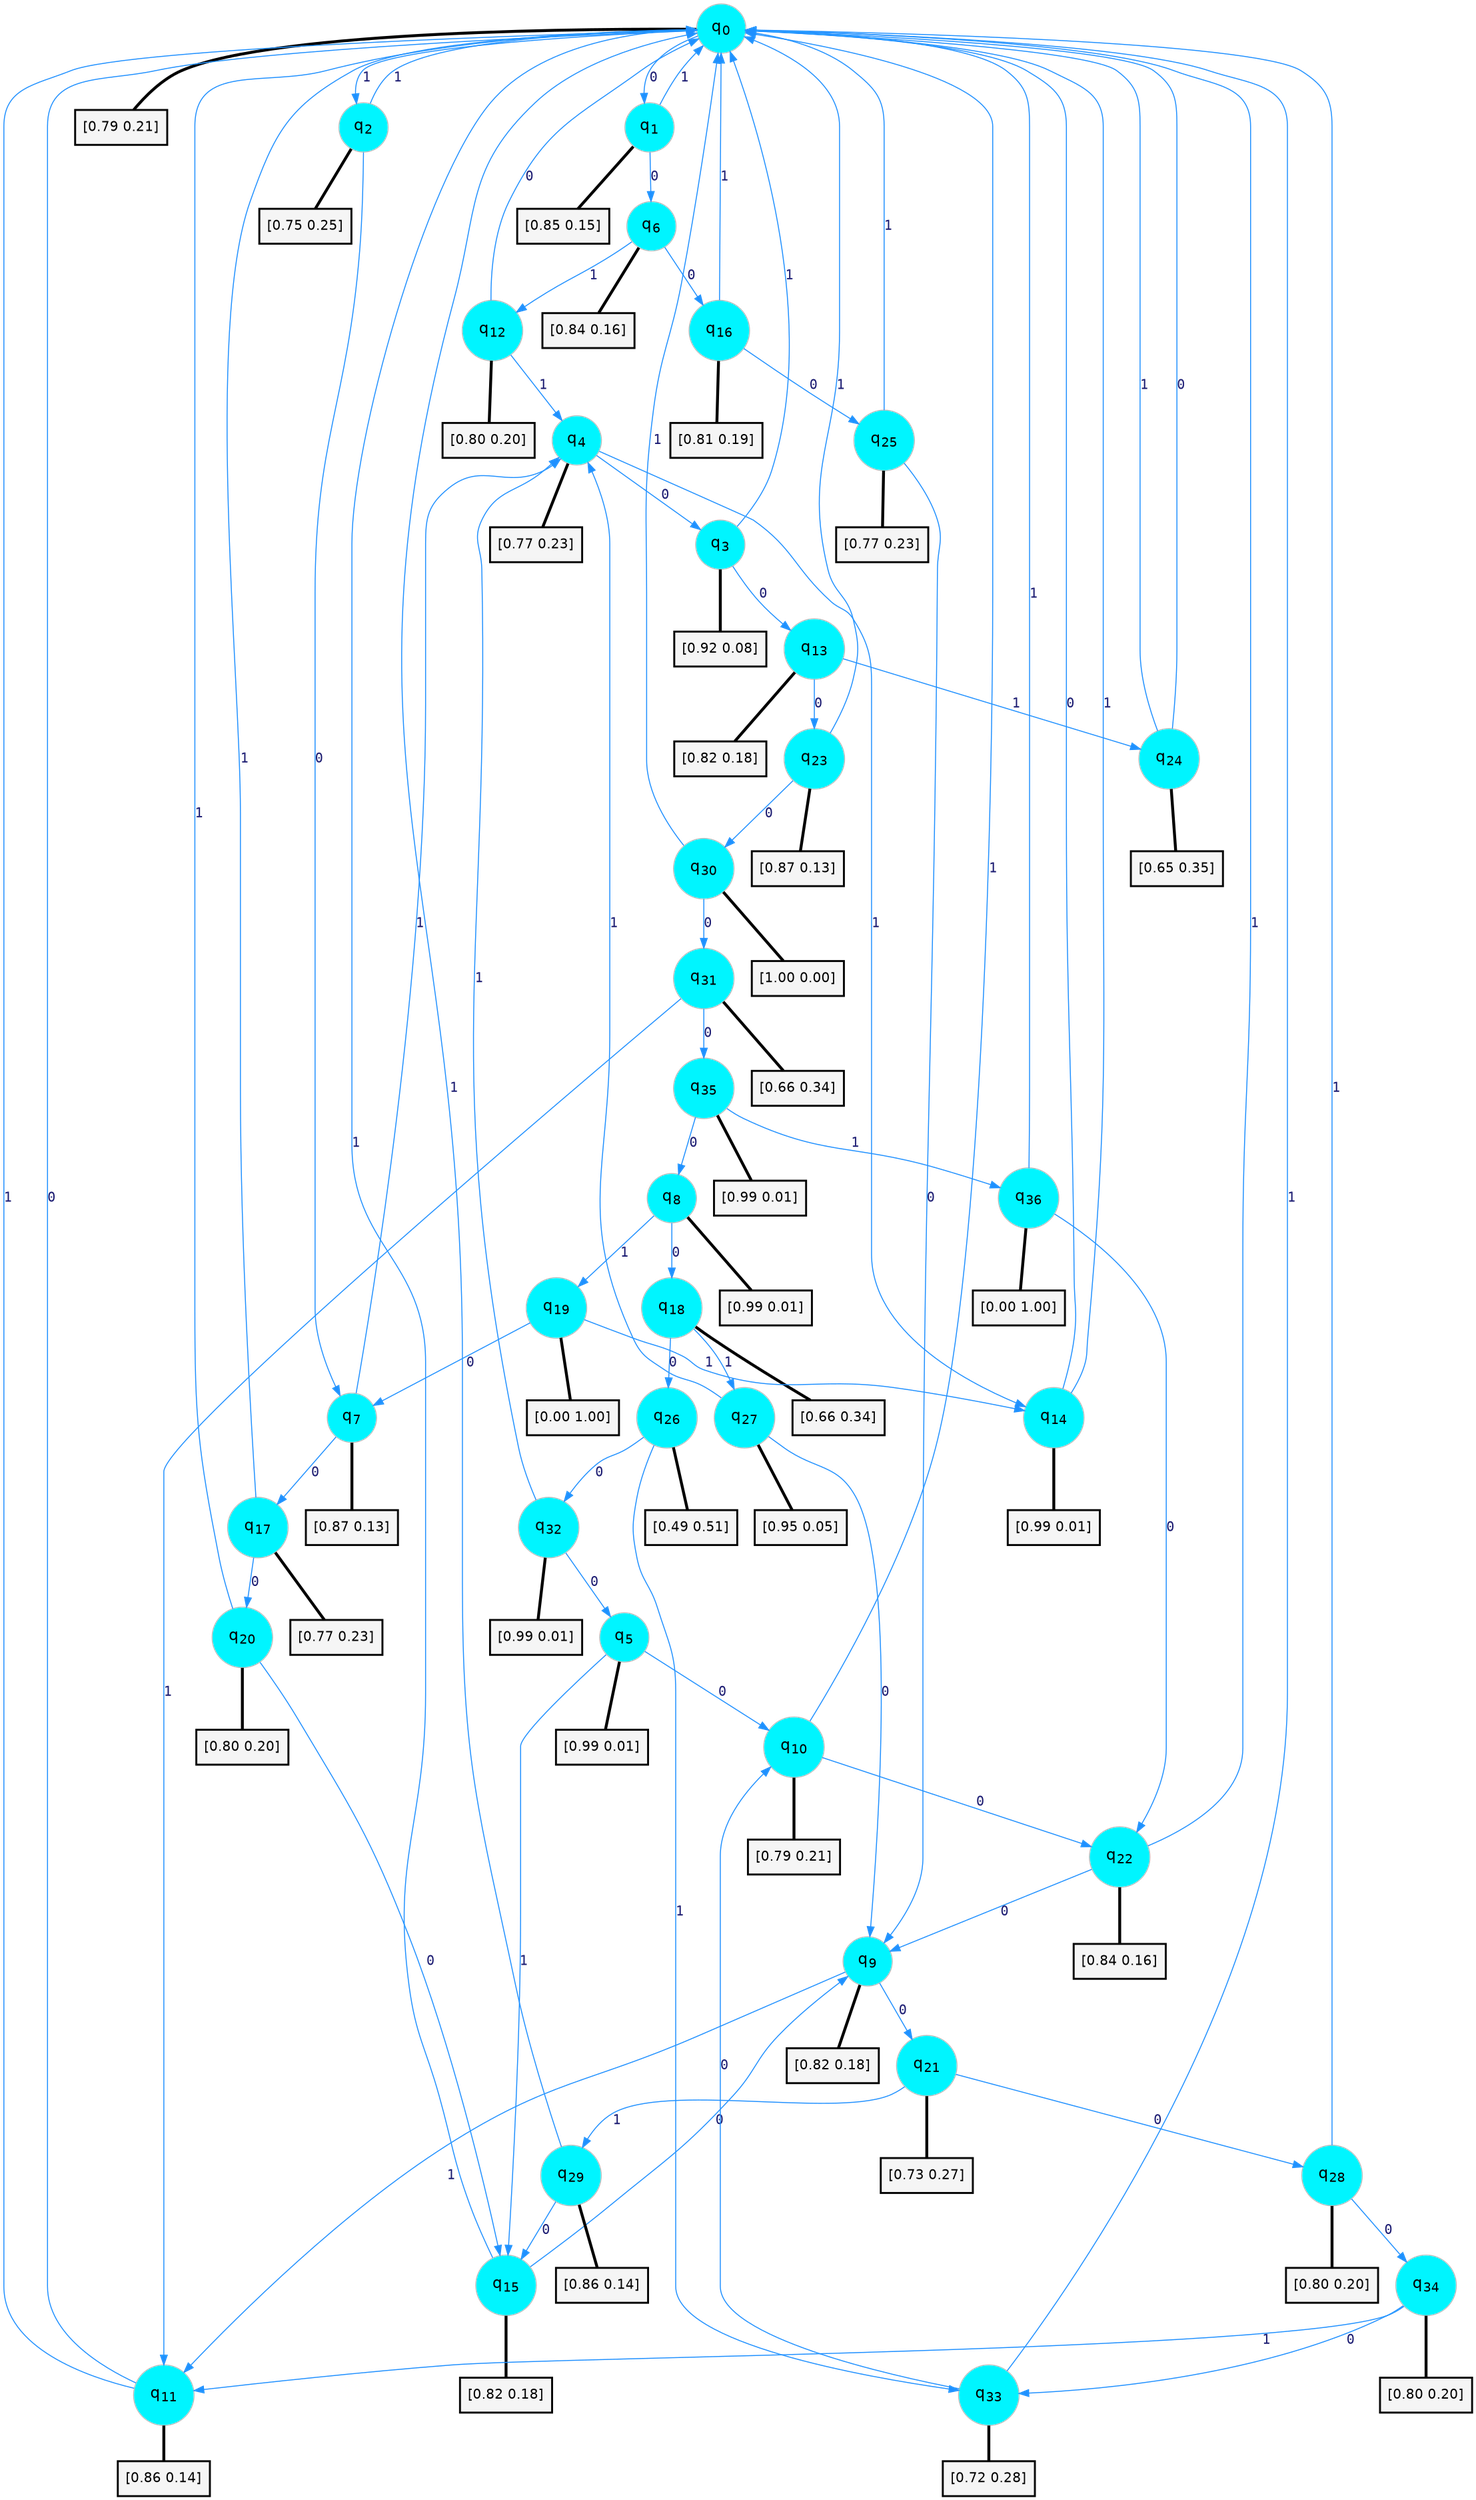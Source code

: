 digraph G {
graph [
bgcolor=transparent, dpi=300, rankdir=TD, size="40,25"];
node [
color=gray, fillcolor=turquoise1, fontcolor=black, fontname=Helvetica, fontsize=16, fontweight=bold, shape=circle, style=filled];
edge [
arrowsize=1, color=dodgerblue1, fontcolor=midnightblue, fontname=courier, fontweight=bold, penwidth=1, style=solid, weight=20];
0[label=<q<SUB>0</SUB>>];
1[label=<q<SUB>1</SUB>>];
2[label=<q<SUB>2</SUB>>];
3[label=<q<SUB>3</SUB>>];
4[label=<q<SUB>4</SUB>>];
5[label=<q<SUB>5</SUB>>];
6[label=<q<SUB>6</SUB>>];
7[label=<q<SUB>7</SUB>>];
8[label=<q<SUB>8</SUB>>];
9[label=<q<SUB>9</SUB>>];
10[label=<q<SUB>10</SUB>>];
11[label=<q<SUB>11</SUB>>];
12[label=<q<SUB>12</SUB>>];
13[label=<q<SUB>13</SUB>>];
14[label=<q<SUB>14</SUB>>];
15[label=<q<SUB>15</SUB>>];
16[label=<q<SUB>16</SUB>>];
17[label=<q<SUB>17</SUB>>];
18[label=<q<SUB>18</SUB>>];
19[label=<q<SUB>19</SUB>>];
20[label=<q<SUB>20</SUB>>];
21[label=<q<SUB>21</SUB>>];
22[label=<q<SUB>22</SUB>>];
23[label=<q<SUB>23</SUB>>];
24[label=<q<SUB>24</SUB>>];
25[label=<q<SUB>25</SUB>>];
26[label=<q<SUB>26</SUB>>];
27[label=<q<SUB>27</SUB>>];
28[label=<q<SUB>28</SUB>>];
29[label=<q<SUB>29</SUB>>];
30[label=<q<SUB>30</SUB>>];
31[label=<q<SUB>31</SUB>>];
32[label=<q<SUB>32</SUB>>];
33[label=<q<SUB>33</SUB>>];
34[label=<q<SUB>34</SUB>>];
35[label=<q<SUB>35</SUB>>];
36[label=<q<SUB>36</SUB>>];
37[label="[0.79 0.21]", shape=box,fontcolor=black, fontname=Helvetica, fontsize=14, penwidth=2, fillcolor=whitesmoke,color=black];
38[label="[0.85 0.15]", shape=box,fontcolor=black, fontname=Helvetica, fontsize=14, penwidth=2, fillcolor=whitesmoke,color=black];
39[label="[0.75 0.25]", shape=box,fontcolor=black, fontname=Helvetica, fontsize=14, penwidth=2, fillcolor=whitesmoke,color=black];
40[label="[0.92 0.08]", shape=box,fontcolor=black, fontname=Helvetica, fontsize=14, penwidth=2, fillcolor=whitesmoke,color=black];
41[label="[0.77 0.23]", shape=box,fontcolor=black, fontname=Helvetica, fontsize=14, penwidth=2, fillcolor=whitesmoke,color=black];
42[label="[0.99 0.01]", shape=box,fontcolor=black, fontname=Helvetica, fontsize=14, penwidth=2, fillcolor=whitesmoke,color=black];
43[label="[0.84 0.16]", shape=box,fontcolor=black, fontname=Helvetica, fontsize=14, penwidth=2, fillcolor=whitesmoke,color=black];
44[label="[0.87 0.13]", shape=box,fontcolor=black, fontname=Helvetica, fontsize=14, penwidth=2, fillcolor=whitesmoke,color=black];
45[label="[0.99 0.01]", shape=box,fontcolor=black, fontname=Helvetica, fontsize=14, penwidth=2, fillcolor=whitesmoke,color=black];
46[label="[0.82 0.18]", shape=box,fontcolor=black, fontname=Helvetica, fontsize=14, penwidth=2, fillcolor=whitesmoke,color=black];
47[label="[0.79 0.21]", shape=box,fontcolor=black, fontname=Helvetica, fontsize=14, penwidth=2, fillcolor=whitesmoke,color=black];
48[label="[0.86 0.14]", shape=box,fontcolor=black, fontname=Helvetica, fontsize=14, penwidth=2, fillcolor=whitesmoke,color=black];
49[label="[0.80 0.20]", shape=box,fontcolor=black, fontname=Helvetica, fontsize=14, penwidth=2, fillcolor=whitesmoke,color=black];
50[label="[0.82 0.18]", shape=box,fontcolor=black, fontname=Helvetica, fontsize=14, penwidth=2, fillcolor=whitesmoke,color=black];
51[label="[0.99 0.01]", shape=box,fontcolor=black, fontname=Helvetica, fontsize=14, penwidth=2, fillcolor=whitesmoke,color=black];
52[label="[0.82 0.18]", shape=box,fontcolor=black, fontname=Helvetica, fontsize=14, penwidth=2, fillcolor=whitesmoke,color=black];
53[label="[0.81 0.19]", shape=box,fontcolor=black, fontname=Helvetica, fontsize=14, penwidth=2, fillcolor=whitesmoke,color=black];
54[label="[0.77 0.23]", shape=box,fontcolor=black, fontname=Helvetica, fontsize=14, penwidth=2, fillcolor=whitesmoke,color=black];
55[label="[0.66 0.34]", shape=box,fontcolor=black, fontname=Helvetica, fontsize=14, penwidth=2, fillcolor=whitesmoke,color=black];
56[label="[0.00 1.00]", shape=box,fontcolor=black, fontname=Helvetica, fontsize=14, penwidth=2, fillcolor=whitesmoke,color=black];
57[label="[0.80 0.20]", shape=box,fontcolor=black, fontname=Helvetica, fontsize=14, penwidth=2, fillcolor=whitesmoke,color=black];
58[label="[0.73 0.27]", shape=box,fontcolor=black, fontname=Helvetica, fontsize=14, penwidth=2, fillcolor=whitesmoke,color=black];
59[label="[0.84 0.16]", shape=box,fontcolor=black, fontname=Helvetica, fontsize=14, penwidth=2, fillcolor=whitesmoke,color=black];
60[label="[0.87 0.13]", shape=box,fontcolor=black, fontname=Helvetica, fontsize=14, penwidth=2, fillcolor=whitesmoke,color=black];
61[label="[0.65 0.35]", shape=box,fontcolor=black, fontname=Helvetica, fontsize=14, penwidth=2, fillcolor=whitesmoke,color=black];
62[label="[0.77 0.23]", shape=box,fontcolor=black, fontname=Helvetica, fontsize=14, penwidth=2, fillcolor=whitesmoke,color=black];
63[label="[0.49 0.51]", shape=box,fontcolor=black, fontname=Helvetica, fontsize=14, penwidth=2, fillcolor=whitesmoke,color=black];
64[label="[0.95 0.05]", shape=box,fontcolor=black, fontname=Helvetica, fontsize=14, penwidth=2, fillcolor=whitesmoke,color=black];
65[label="[0.80 0.20]", shape=box,fontcolor=black, fontname=Helvetica, fontsize=14, penwidth=2, fillcolor=whitesmoke,color=black];
66[label="[0.86 0.14]", shape=box,fontcolor=black, fontname=Helvetica, fontsize=14, penwidth=2, fillcolor=whitesmoke,color=black];
67[label="[1.00 0.00]", shape=box,fontcolor=black, fontname=Helvetica, fontsize=14, penwidth=2, fillcolor=whitesmoke,color=black];
68[label="[0.66 0.34]", shape=box,fontcolor=black, fontname=Helvetica, fontsize=14, penwidth=2, fillcolor=whitesmoke,color=black];
69[label="[0.99 0.01]", shape=box,fontcolor=black, fontname=Helvetica, fontsize=14, penwidth=2, fillcolor=whitesmoke,color=black];
70[label="[0.72 0.28]", shape=box,fontcolor=black, fontname=Helvetica, fontsize=14, penwidth=2, fillcolor=whitesmoke,color=black];
71[label="[0.80 0.20]", shape=box,fontcolor=black, fontname=Helvetica, fontsize=14, penwidth=2, fillcolor=whitesmoke,color=black];
72[label="[0.99 0.01]", shape=box,fontcolor=black, fontname=Helvetica, fontsize=14, penwidth=2, fillcolor=whitesmoke,color=black];
73[label="[0.00 1.00]", shape=box,fontcolor=black, fontname=Helvetica, fontsize=14, penwidth=2, fillcolor=whitesmoke,color=black];
0->1 [label=0];
0->2 [label=1];
0->37 [arrowhead=none, penwidth=3,color=black];
1->6 [label=0];
1->0 [label=1];
1->38 [arrowhead=none, penwidth=3,color=black];
2->7 [label=0];
2->0 [label=1];
2->39 [arrowhead=none, penwidth=3,color=black];
3->13 [label=0];
3->0 [label=1];
3->40 [arrowhead=none, penwidth=3,color=black];
4->3 [label=0];
4->14 [label=1];
4->41 [arrowhead=none, penwidth=3,color=black];
5->10 [label=0];
5->15 [label=1];
5->42 [arrowhead=none, penwidth=3,color=black];
6->16 [label=0];
6->12 [label=1];
6->43 [arrowhead=none, penwidth=3,color=black];
7->17 [label=0];
7->4 [label=1];
7->44 [arrowhead=none, penwidth=3,color=black];
8->18 [label=0];
8->19 [label=1];
8->45 [arrowhead=none, penwidth=3,color=black];
9->21 [label=0];
9->11 [label=1];
9->46 [arrowhead=none, penwidth=3,color=black];
10->22 [label=0];
10->0 [label=1];
10->47 [arrowhead=none, penwidth=3,color=black];
11->0 [label=0];
11->0 [label=1];
11->48 [arrowhead=none, penwidth=3,color=black];
12->0 [label=0];
12->4 [label=1];
12->49 [arrowhead=none, penwidth=3,color=black];
13->23 [label=0];
13->24 [label=1];
13->50 [arrowhead=none, penwidth=3,color=black];
14->0 [label=0];
14->0 [label=1];
14->51 [arrowhead=none, penwidth=3,color=black];
15->9 [label=0];
15->0 [label=1];
15->52 [arrowhead=none, penwidth=3,color=black];
16->25 [label=0];
16->0 [label=1];
16->53 [arrowhead=none, penwidth=3,color=black];
17->20 [label=0];
17->0 [label=1];
17->54 [arrowhead=none, penwidth=3,color=black];
18->26 [label=0];
18->27 [label=1];
18->55 [arrowhead=none, penwidth=3,color=black];
19->7 [label=0];
19->14 [label=1];
19->56 [arrowhead=none, penwidth=3,color=black];
20->15 [label=0];
20->0 [label=1];
20->57 [arrowhead=none, penwidth=3,color=black];
21->28 [label=0];
21->29 [label=1];
21->58 [arrowhead=none, penwidth=3,color=black];
22->9 [label=0];
22->0 [label=1];
22->59 [arrowhead=none, penwidth=3,color=black];
23->30 [label=0];
23->0 [label=1];
23->60 [arrowhead=none, penwidth=3,color=black];
24->0 [label=0];
24->0 [label=1];
24->61 [arrowhead=none, penwidth=3,color=black];
25->9 [label=0];
25->0 [label=1];
25->62 [arrowhead=none, penwidth=3,color=black];
26->32 [label=0];
26->33 [label=1];
26->63 [arrowhead=none, penwidth=3,color=black];
27->9 [label=0];
27->4 [label=1];
27->64 [arrowhead=none, penwidth=3,color=black];
28->34 [label=0];
28->0 [label=1];
28->65 [arrowhead=none, penwidth=3,color=black];
29->15 [label=0];
29->0 [label=1];
29->66 [arrowhead=none, penwidth=3,color=black];
30->31 [label=0];
30->0 [label=1];
30->67 [arrowhead=none, penwidth=3,color=black];
31->35 [label=0];
31->11 [label=1];
31->68 [arrowhead=none, penwidth=3,color=black];
32->5 [label=0];
32->4 [label=1];
32->69 [arrowhead=none, penwidth=3,color=black];
33->10 [label=0];
33->0 [label=1];
33->70 [arrowhead=none, penwidth=3,color=black];
34->33 [label=0];
34->11 [label=1];
34->71 [arrowhead=none, penwidth=3,color=black];
35->8 [label=0];
35->36 [label=1];
35->72 [arrowhead=none, penwidth=3,color=black];
36->22 [label=0];
36->0 [label=1];
36->73 [arrowhead=none, penwidth=3,color=black];
}
